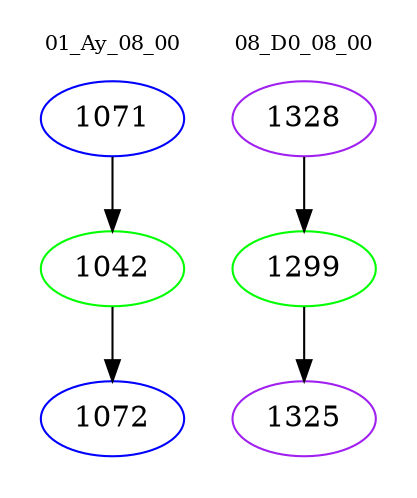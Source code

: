 digraph{
subgraph cluster_0 {
color = white
label = "01_Ay_08_00";
fontsize=10;
T0_1071 [label="1071", color="blue"]
T0_1071 -> T0_1042 [color="black"]
T0_1042 [label="1042", color="green"]
T0_1042 -> T0_1072 [color="black"]
T0_1072 [label="1072", color="blue"]
}
subgraph cluster_1 {
color = white
label = "08_D0_08_00";
fontsize=10;
T1_1328 [label="1328", color="purple"]
T1_1328 -> T1_1299 [color="black"]
T1_1299 [label="1299", color="green"]
T1_1299 -> T1_1325 [color="black"]
T1_1325 [label="1325", color="purple"]
}
}
